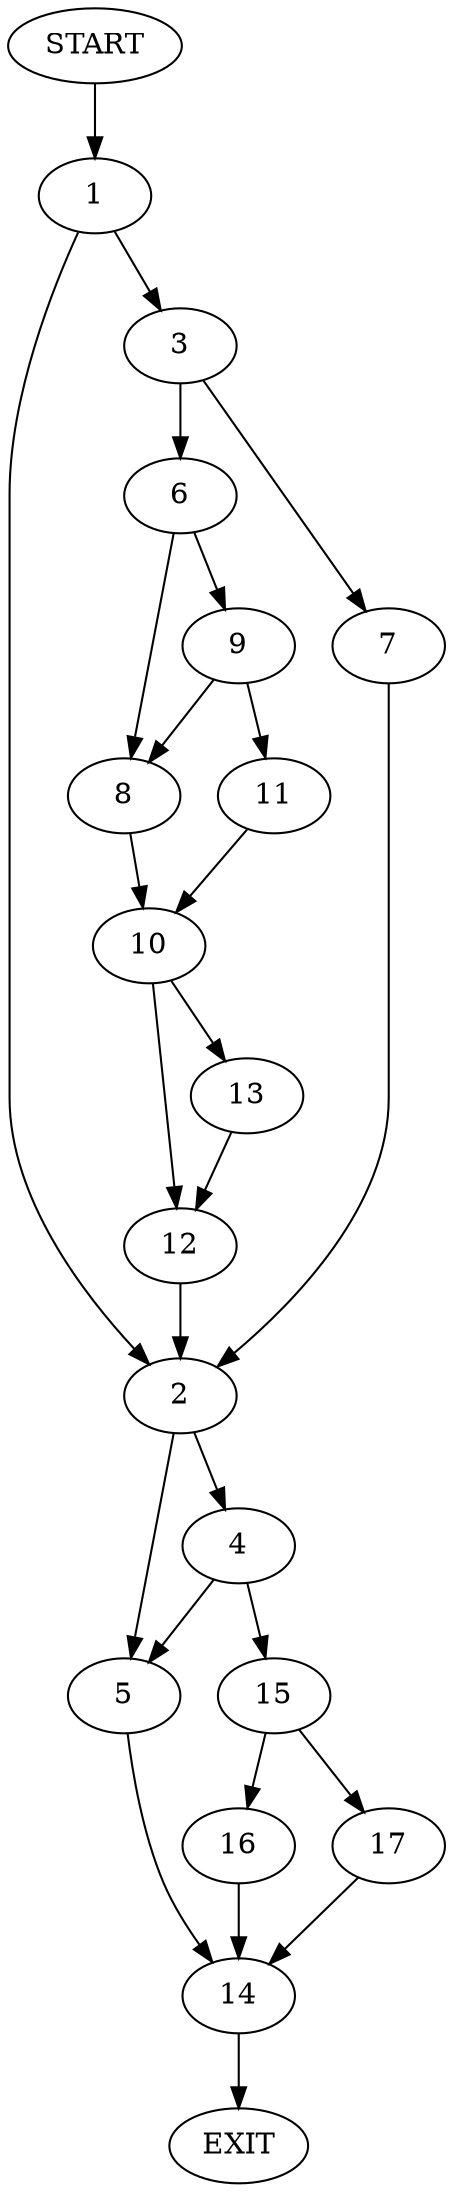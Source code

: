 digraph {
0 [label="START"]
18 [label="EXIT"]
0 -> 1
1 -> 2
1 -> 3
2 -> 4
2 -> 5
3 -> 6
3 -> 7
7 -> 2
6 -> 8
6 -> 9
8 -> 10
9 -> 8
9 -> 11
11 -> 10
10 -> 12
10 -> 13
12 -> 2
13 -> 12
5 -> 14
4 -> 5
4 -> 15
15 -> 16
15 -> 17
14 -> 18
16 -> 14
17 -> 14
}
